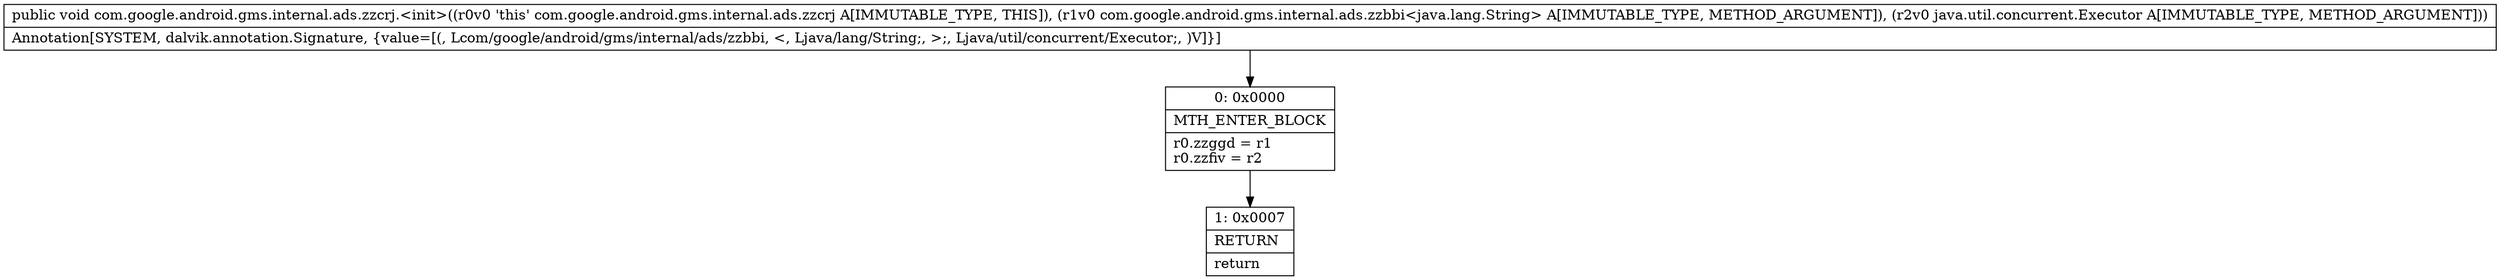digraph "CFG forcom.google.android.gms.internal.ads.zzcrj.\<init\>(Lcom\/google\/android\/gms\/internal\/ads\/zzbbi;Ljava\/util\/concurrent\/Executor;)V" {
Node_0 [shape=record,label="{0\:\ 0x0000|MTH_ENTER_BLOCK\l|r0.zzggd = r1\lr0.zzfiv = r2\l}"];
Node_1 [shape=record,label="{1\:\ 0x0007|RETURN\l|return\l}"];
MethodNode[shape=record,label="{public void com.google.android.gms.internal.ads.zzcrj.\<init\>((r0v0 'this' com.google.android.gms.internal.ads.zzcrj A[IMMUTABLE_TYPE, THIS]), (r1v0 com.google.android.gms.internal.ads.zzbbi\<java.lang.String\> A[IMMUTABLE_TYPE, METHOD_ARGUMENT]), (r2v0 java.util.concurrent.Executor A[IMMUTABLE_TYPE, METHOD_ARGUMENT]))  | Annotation[SYSTEM, dalvik.annotation.Signature, \{value=[(, Lcom\/google\/android\/gms\/internal\/ads\/zzbbi, \<, Ljava\/lang\/String;, \>;, Ljava\/util\/concurrent\/Executor;, )V]\}]\l}"];
MethodNode -> Node_0;
Node_0 -> Node_1;
}

